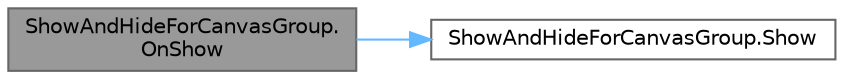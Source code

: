 digraph "ShowAndHideForCanvasGroup.OnShow"
{
 // LATEX_PDF_SIZE
  bgcolor="transparent";
  edge [fontname=Helvetica,fontsize=10,labelfontname=Helvetica,labelfontsize=10];
  node [fontname=Helvetica,fontsize=10,shape=box,height=0.2,width=0.4];
  rankdir="LR";
  Node1 [id="Node000001",label="ShowAndHideForCanvasGroup.\lOnShow",height=0.2,width=0.4,color="gray40", fillcolor="grey60", style="filled", fontcolor="black",tooltip=" "];
  Node1 -> Node2 [id="edge1_Node000001_Node000002",color="steelblue1",style="solid",tooltip=" "];
  Node2 [id="Node000002",label="ShowAndHideForCanvasGroup.Show",height=0.2,width=0.4,color="grey40", fillcolor="white", style="filled",URL="$class_show_and_hide_for_canvas_group.html#a58d88c00a79f7ae5aec2e750ceb6b8f0",tooltip=" "];
}
